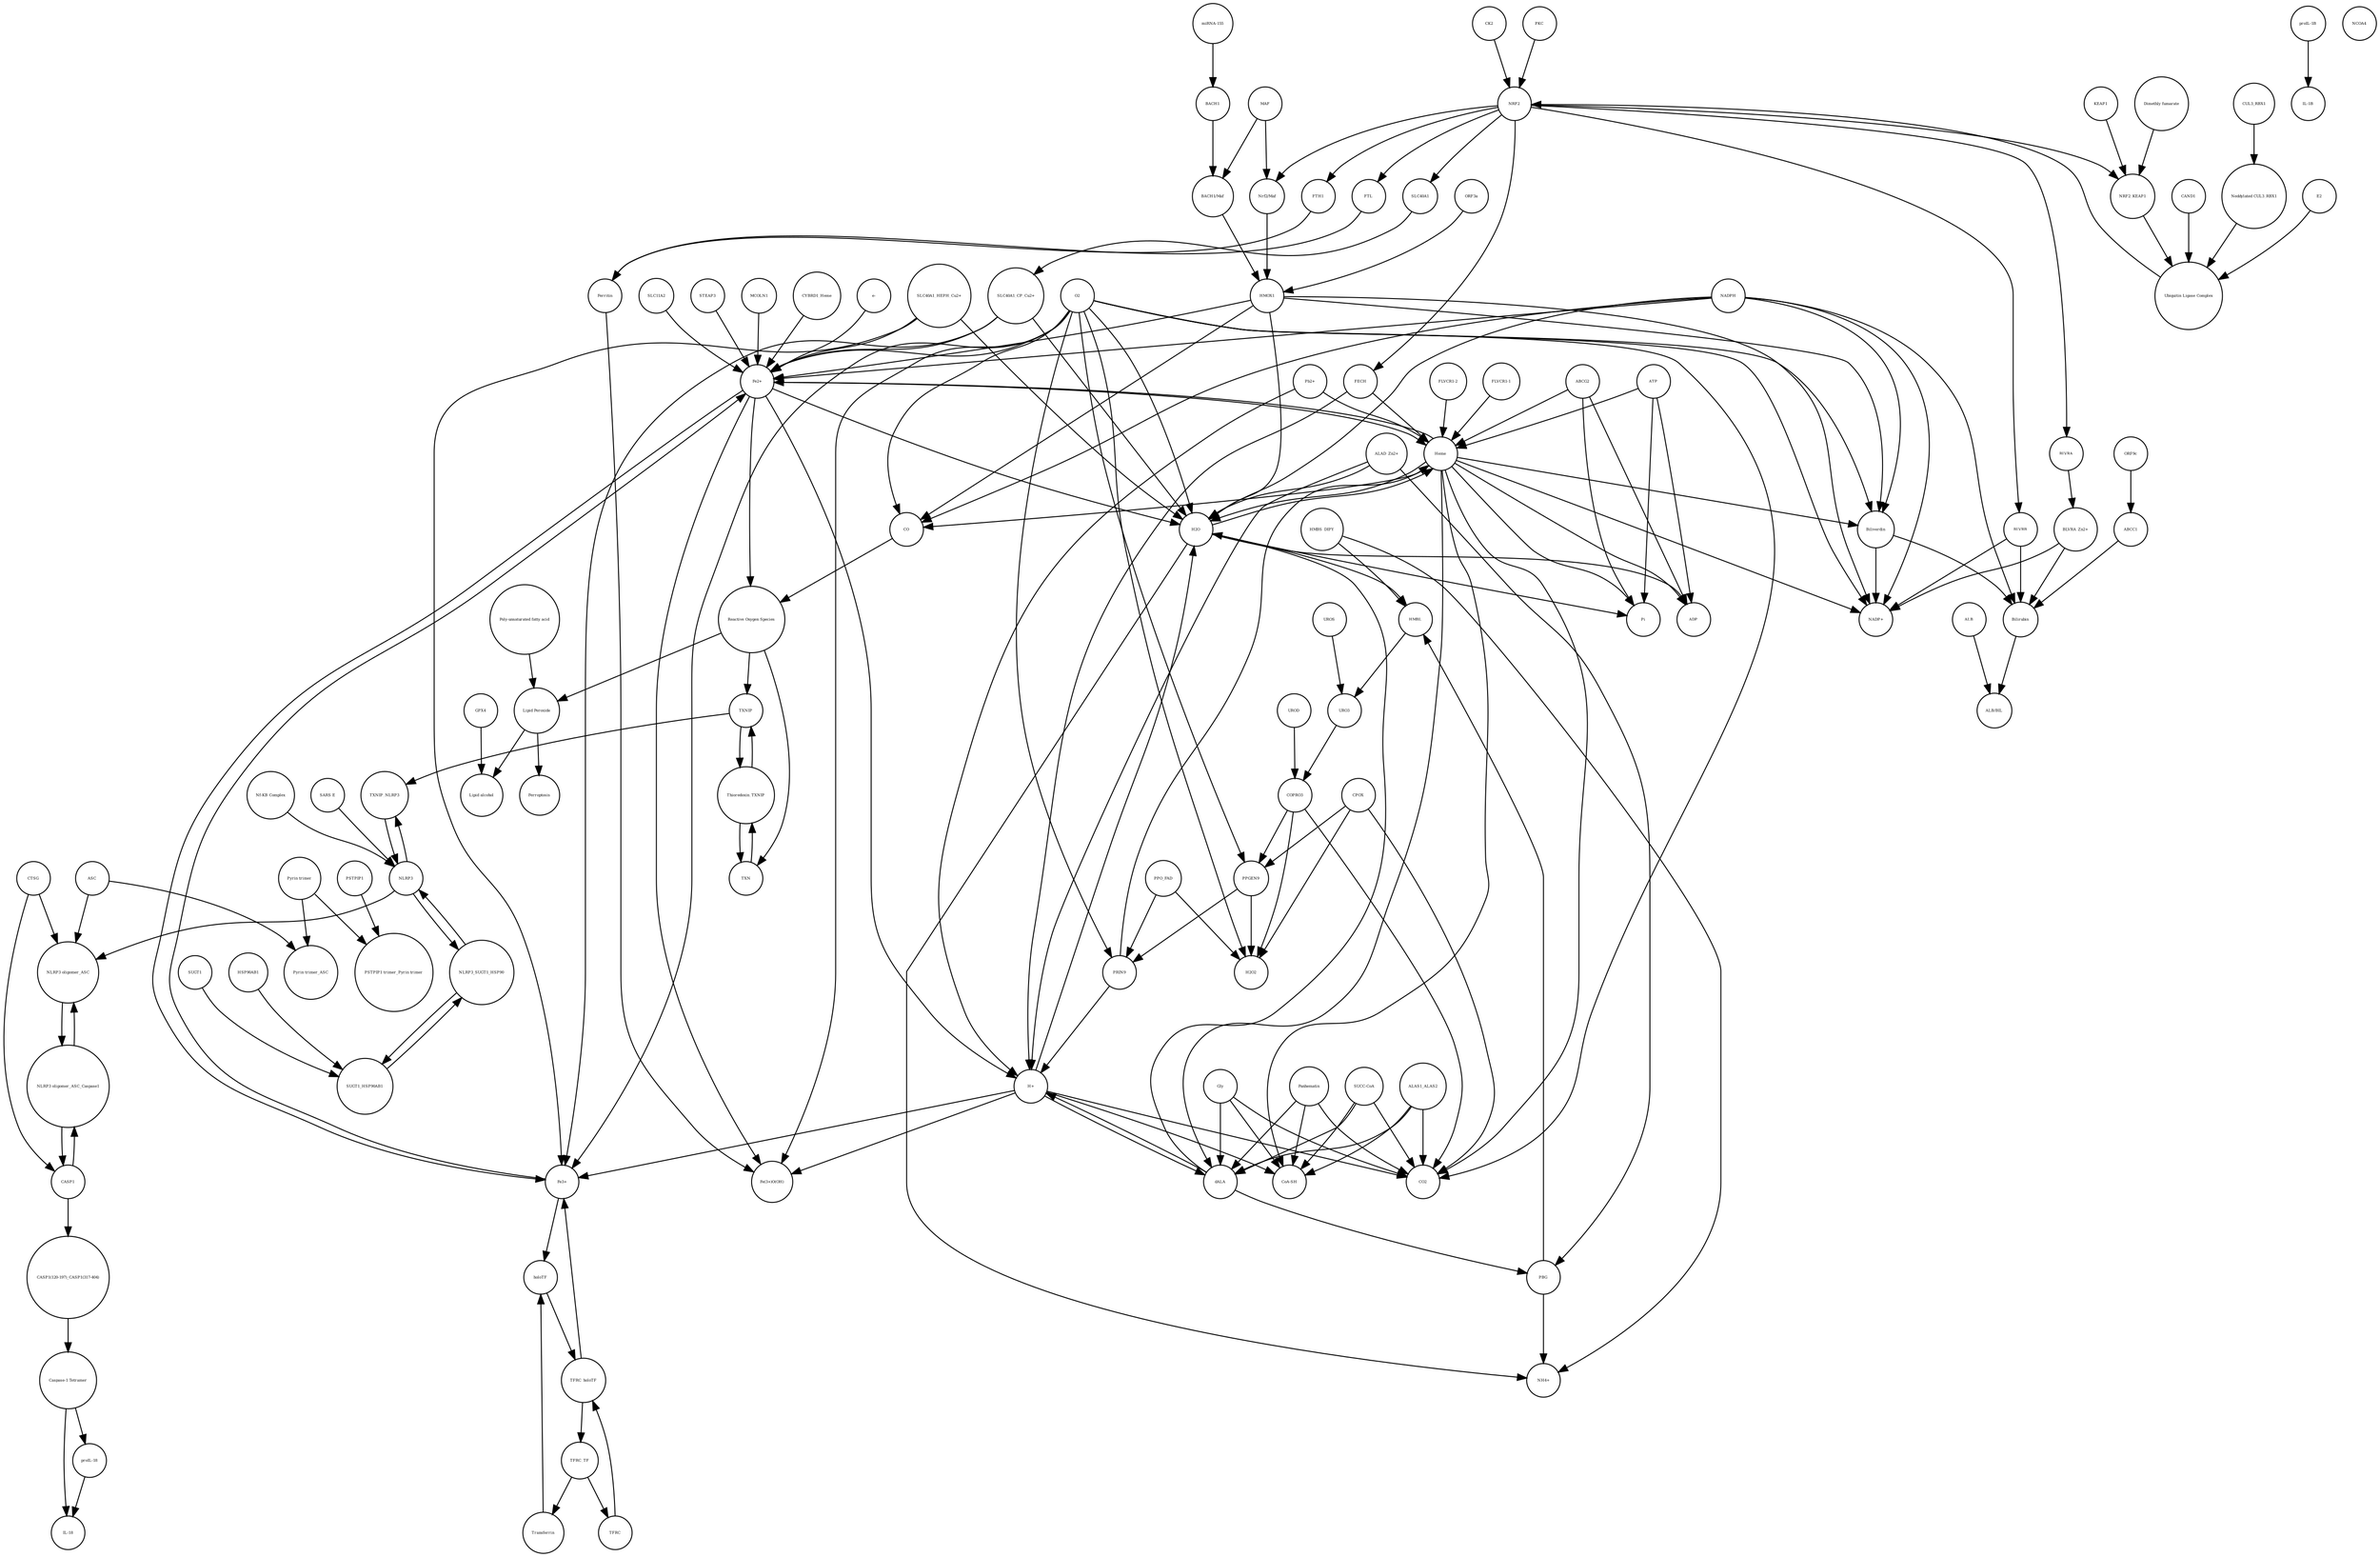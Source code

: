 strict digraph  {
"Lipid Peroxide" [annotation="urn_miriam_obo.chebi_CHEBI%3A61051", bipartite=0, cls="simple chemical", fontsize=4, label="Lipid Peroxide", shape=circle];
Ferroptosis [annotation="urn_miriam_obo.go_GO%3A0097707", bipartite=0, cls=phenotype, fontsize=4, label=Ferroptosis, shape=circle];
ALAS1_ALAS2 [annotation="urn_miriam_uniprot_P13196|urn_miriam_uniprot_P22557", bipartite=0, cls=complex, fontsize=4, label=ALAS1_ALAS2, shape=circle];
"NH4+" [annotation="urn_miriam_obo.chebi_CHEBI%3A28938", bipartite=0, cls="simple chemical", fontsize=4, label="NH4+", shape=circle];
H2O2 [annotation="urn_miriam_obo.chebi_CHEBI%3A16240", bipartite=0, cls="simple chemical", fontsize=4, label=H2O2, shape=circle];
O2 [annotation="urn_miriam_obo.chebi_CHEBI%3A15379", bipartite=0, cls="simple chemical", fontsize=4, label=O2, shape=circle];
CYBRD1_Heme [annotation="urn_miriam_uniprot_Q53TN4|urn_miriam_obo.chebi_CHEBI%3A30413", bipartite=0, cls=complex, fontsize=4, label=CYBRD1_Heme, shape=circle];
"Caspase-1 Tetramer" [annotation=urn_miriam_uniprot_P29466, bipartite=0, cls="complex multimer", fontsize=4, label="Caspase-1 Tetramer", shape=circle];
"Fe2+" [annotation="urn_miriam_obo.chebi_CHEBI%3A29033", bipartite=0, cls="simple chemical", fontsize=4, label="Fe2+", shape=circle];
ADP [annotation="urn_miriam_obo.chebi_CHEBI%3A456216", bipartite=0, cls="simple chemical", fontsize=4, label=ADP, shape=circle];
"Fe(3+)O(OH)" [annotation="urn_miriam_obo.chebi_CHEBI%3A78619", bipartite=0, cls="simple chemical", fontsize=4, label="Fe(3+)O(OH)", shape=circle];
CAND1 [annotation=urn_miriam_uniprot_Q86VP6, bipartite=0, cls=macromolecule, fontsize=4, label=CAND1, shape=circle];
PBG [annotation="urn_miriam_obo.chebi_CHEBI%3A58126", bipartite=0, cls="simple chemical", fontsize=4, label=PBG, shape=circle];
Pi [annotation="urn_miriam_obo.chebi_CHEBI%3A18367", bipartite=0, cls="simple chemical", fontsize=4, label=Pi, shape=circle];
HSP90AB1 [annotation=urn_miriam_uniprot_P08238, bipartite=0, cls=macromolecule, fontsize=4, label=HSP90AB1, shape=circle];
TXNIP [annotation=urn_miriam_uniprot_Q9H3M7, bipartite=0, cls=macromolecule, fontsize=4, label=TXNIP, shape=circle];
CO2 [annotation="urn_miriam_obo.chebi_CHEBI%3A16526", bipartite=0, cls="simple chemical", fontsize=4, label=CO2, shape=circle];
PKC [annotation="urn_miriam_pubmed_12198130|urn_miriam_interpro_IPR012233", bipartite=0, cls=macromolecule, fontsize=4, label=PKC, shape=circle];
HMBS_DIPY [annotation="urn_miriam_obo.chebi_CHEBI%3A36319|urn_miriam_uniprot_P08397", bipartite=0, cls=complex, fontsize=4, label=HMBS_DIPY, shape=circle];
"Pyrin trimer" [annotation=urn_miriam_uniprot_O15553, bipartite=0, cls=complex, fontsize=4, label="Pyrin trimer", shape=circle];
Panhematin [annotation="urn_miriam_obo.chebi_CHEBI%3A50385", bipartite=0, cls="simple chemical", fontsize=4, label=Panhematin, shape=circle];
Heme [annotation="urn_miriam_obo.chebi_CHEBI%3A30413", bipartite=0, cls="simple chemical", fontsize=4, label=Heme, shape=circle];
FTH1 [annotation=urn_miriam_ncbigene_2495, bipartite=0, cls="nucleic acid feature", fontsize=4, label=FTH1, shape=circle];
HMOX1 [annotation="", bipartite=0, cls=macromolecule, fontsize=4, label=HMOX1, shape=circle];
"Nf-KB Complex" [annotation="urn_miriam_uniprot_P19838|urn_miriam_uniprot_Q04206|urn_miriam_uniprot_Q00653", bipartite=0, cls=complex, fontsize=4, label="Nf-KB Complex", shape=circle];
"H+" [annotation="urn_miriam_obo.chebi_CHEBI%3A15378", bipartite=0, cls="simple chemical", fontsize=4, label="H+", shape=circle];
Biliverdin [annotation="urn_miriam_obo.chebi_CHEBI%3A17033", bipartite=0, cls="simple chemical", fontsize=4, label=Biliverdin, shape=circle];
BLVRB [annotation=urn_miriam_uniprot_P30043, bipartite=0, cls=macromolecule, fontsize=4, label=BLVRB, shape=circle];
"IL-1B" [annotation=urn_miriam_uniprot_P01584, bipartite=0, cls=macromolecule, fontsize=4, label="IL-1B", shape=circle];
"SUCC-CoA" [annotation="urn_miriam_obo.chebi_CHEBI%3A57292", bipartite=0, cls="simple chemical", fontsize=4, label="SUCC-CoA", shape=circle];
TFRC_holoTF [annotation="urn_miriam_uniprot_P02787|urn_miriam_obo.chebi_CHEBI%3A29034|urn_miriam_uniprot_P02786", bipartite=0, cls=complex, fontsize=4, label=TFRC_holoTF, shape=circle];
"SLC40A1_CP_Cu2+" [annotation="urn_miriam_uniprot_P00450|urn_miriam_uniprot_Q9NP59|urn_miriam_obo.chebi_CHEBI%3A29036", bipartite=0, cls=complex, fontsize=4, label="SLC40A1_CP_Cu2+", shape=circle];
ASC [annotation=urn_miriam_uniprot_Q9ULZ3, bipartite=0, cls=macromolecule, fontsize=4, label=ASC, shape=circle];
GPX4 [annotation=urn_miriam_uniprot_P36969, bipartite=0, cls=macromolecule, fontsize=4, label=GPX4, shape=circle];
"CASP1(120-197)_CASP1(317-404)" [annotation=urn_miriam_uniprot_P29466, bipartite=0, cls=complex, fontsize=4, label="CASP1(120-197)_CASP1(317-404)", shape=circle];
"SLC40A1_HEPH_Cu2+" [annotation="urn_miriam_uniprot_Q9BQS7|urn_miriam_uniprot_Q9NP59|urn_miriam_obo.chebi_CHEBI%3A28694", bipartite=0, cls=complex, fontsize=4, label="SLC40A1_HEPH_Cu2+", shape=circle];
TXN [annotation=urn_miriam_uniprot_P10599, bipartite=0, cls=macromolecule, fontsize=4, label=TXN, shape=circle];
ABCG2 [annotation=urn_miriam_uniprot_Q9UNQ0, bipartite=0, cls="macromolecule multimer", fontsize=4, label=ABCG2, shape=circle];
NCOA4 [annotation=urn_miriam_uniprot_Q13772, bipartite=0, cls=macromolecule, fontsize=4, label=NCOA4, shape=circle];
"e-" [annotation="urn_miriam_obo.chebi_CHEBI%3A10545", bipartite=0, cls="simple chemical", fontsize=4, label="e-", shape=circle];
"NADP+" [annotation="urn_miriam_obo.chebi_CHEBI%3A18009", bipartite=0, cls="simple chemical", fontsize=4, label="NADP+", shape=circle];
BACH1 [annotation=urn_miriam_uniprot_O14867, bipartite=0, cls=macromolecule, fontsize=4, label=BACH1, shape=circle];
"FLVCR1-1" [annotation=urn_miriam_uniprot_Q9Y5Y0, bipartite=0, cls=macromolecule, fontsize=4, label="FLVCR1-1", shape=circle];
TXNIP_NLRP3 [annotation="urn_miriam_uniprot_Q9H3M7|urn_miriam_uniprot_Q96P20", bipartite=0, cls=complex, fontsize=4, label=TXNIP_NLRP3, shape=circle];
URO3 [annotation="urn_miriam_obo.chebi_CHEBI%3A15437", bipartite=0, cls="simple chemical", fontsize=4, label=URO3, shape=circle];
ABCC1 [annotation="", bipartite=0, cls=macromolecule, fontsize=4, label=ABCC1, shape=circle];
NRF2 [annotation="", bipartite=0, cls=macromolecule, fontsize=4, label=NRF2, shape=circle];
"ALAD_Zn2+" [annotation="urn_miriam_uniprot_P13716|urn_miriam_obo.chebi_CHEBI%3A29105", bipartite=0, cls=complex, fontsize=4, label="ALAD_Zn2+", shape=circle];
"Poly-unsaturated fatty acid" [annotation="urn_miriam_obo.chebi_CHEBI%3A26208", bipartite=0, cls="simple chemical", fontsize=4, label="Poly-unsaturated fatty acid", shape=circle];
"PSTPIP1 trimer_Pyrin trimer" [annotation="urn_miriam_uniprot_O15553|urn_miriam_uniprot_O43586", bipartite=0, cls=complex, fontsize=4, label="PSTPIP1 trimer_Pyrin trimer", shape=circle];
"proIL-1B" [annotation=urn_miriam_uniprot_P01584, bipartite=0, cls=macromolecule, fontsize=4, label="proIL-1B", shape=circle];
FTL [annotation=urn_miriam_ncbigene_2512, bipartite=0, cls="nucleic acid feature", fontsize=4, label=FTL, shape=circle];
SUGT1 [annotation=urn_miriam_uniprot_Q9Y2Z0, bipartite=0, cls=macromolecule, fontsize=4, label=SUGT1, shape=circle];
dALA [annotation="urn_miriam_obo.chebi_CHEBI%3A356416", bipartite=0, cls="simple chemical", fontsize=4, label=dALA, shape=circle];
Ferritin [annotation=urn_miriam_uniprot_P02794, bipartite=0, cls=complex, fontsize=4, label=Ferritin, shape=circle];
"SARS E" [annotation=urn_miriam_uniprot_P59637, bipartite=0, cls=macromolecule, fontsize=4, label="SARS E", shape=circle];
"BLVRA_Zn2+" [annotation="urn_miriam_obo.chebi_CHEBI%3A29805|urn_miriam_uniprot_P53004", bipartite=0, cls=complex, fontsize=4, label="BLVRA_Zn2+", shape=circle];
Thioredoxin_TXNIP [annotation="urn_miriam_uniprot_P10599|urn_miriam_uniprot_Q9H3M7", bipartite=0, cls=complex, fontsize=4, label=Thioredoxin_TXNIP, shape=circle];
PSTPIP1 [annotation=urn_miriam_uniprot_O43586, bipartite=0, cls="macromolecule multimer", fontsize=4, label=PSTPIP1, shape=circle];
"Pb2+" [annotation="urn_miriam_obo.chebi_CHEBI%3A27889", bipartite=0, cls="simple chemical", fontsize=4, label="Pb2+", shape=circle];
PPGEN9 [annotation="urn_miriam_obo.chebi_CHEBI%3A15435", bipartite=0, cls="simple chemical", fontsize=4, label=PPGEN9, shape=circle];
Gly [annotation="urn_miriam_obo.chebi_CHEBI%3A57305", bipartite=0, cls="simple chemical", fontsize=4, label=Gly, shape=circle];
"CoA-SH" [annotation="urn_miriam_obo.chebi_CHEBI%3A15346", bipartite=0, cls="simple chemical", fontsize=4, label="CoA-SH", shape=circle];
"Lipid alcohol" [annotation="urn_miriam_obo.chebi_CHEBI%3A24026", bipartite=0, cls="simple chemical", fontsize=4, label="Lipid alcohol", shape=circle];
holoTF [annotation="urn_miriam_uniprot_P02787|urn_miriam_obo.chebi_CHEBI%3A29034", bipartite=0, cls=complex, fontsize=4, label=holoTF, shape=circle];
"Nrf2/Maf" [annotation="", bipartite=0, cls=complex, fontsize=4, label="Nrf2/Maf", shape=circle];
"Pyrin trimer_ASC" [annotation="urn_miriam_uniprot_O15553|urn_miriam_uniprot_Q9ULZ3", bipartite=0, cls=complex, fontsize=4, label="Pyrin trimer_ASC", shape=circle];
"NLRP3 oligomer_ASC_Caspase1" [annotation="urn_miriam_uniprot_P29466|urn_miriam_uniprot_Q9ULZ3", bipartite=0, cls=complex, fontsize=4, label="NLRP3 oligomer_ASC_Caspase1", shape=circle];
BLVRA [annotation=urn_miriam_ncbigene_644, bipartite=0, cls="nucleic acid feature", fontsize=4, label=BLVRA, shape=circle];
Bilirubin [annotation="urn_miriam_obo.chebi_CHEBI%3A16990", bipartite=0, cls="simple chemical", fontsize=4, label=Bilirubin, shape=circle];
"ALB/BIL" [annotation="urn_miriam_uniprot_P02768|urn_miriam_obo.chebi_CHEBI%3A16990", bipartite=0, cls=complex, fontsize=4, label="ALB/BIL", shape=circle];
"NLRP3 oligomer_ASC" [annotation="urn_miriam_uniprot_Q9ULZ3|urn_miriam_obo.chebi_CHEBI%3A36080", bipartite=0, cls=complex, fontsize=4, label="NLRP3 oligomer_ASC", shape=circle];
NADPH [annotation="urn_miriam_obo.chebi_CHEBI%3A16474", bipartite=0, cls="simple chemical", fontsize=4, label=NADPH, shape=circle];
ALB [annotation=urn_miriam_uniprot_P02768, bipartite=0, cls=macromolecule, fontsize=4, label=ALB, shape=circle];
CO [annotation="urn_miriam_obo.chebi_CHEBI%3A17245", bipartite=0, cls="simple chemical", fontsize=4, label=CO, shape=circle];
FECH [annotation=urn_miriam_uniprot_P22830, bipartite=0, cls=macromolecule, fontsize=4, label=FECH, shape=circle];
"Neddylated CUL3_RBX1" [annotation="urn_miriam_uniprot_Q15843|urn_miriam_uniprot_Q13618|urn_miriam_uniprot_P62877", bipartite=0, cls=complex, fontsize=4, label="Neddylated CUL3_RBX1", shape=circle];
NRF2_KEAP1 [annotation="urn_miriam_uniprot_Q14145|urn_miriam_uniprot_Q16236", bipartite=0, cls=complex, fontsize=4, label=NRF2_KEAP1, shape=circle];
"BACH1/Maf" [annotation="", bipartite=0, cls=complex, fontsize=4, label="BACH1/Maf", shape=circle];
H2O [annotation="urn_miriam_obo.chebi_CHEBI%3A15377", bipartite=0, cls="simple chemical", fontsize=4, label=H2O, shape=circle];
SUGT1_HSP90AB1 [annotation="urn_miriam_uniprot_P08238|urn_miriam_uniprot_Q9Y2Z0", bipartite=0, cls=complex, fontsize=4, label=SUGT1_HSP90AB1, shape=circle];
E2 [annotation=urn_miriam_interpro_IPR000608, bipartite=0, cls=macromolecule, fontsize=4, label=E2, shape=circle];
UROD [annotation=urn_miriam_uniprot_P06132, bipartite=0, cls=macromolecule, fontsize=4, label=UROD, shape=circle];
"Reactive Oxygen Species" [annotation="urn_miriam_obo.chebi_CHEBI%3A26523", bipartite=0, cls="simple chemical", fontsize=4, label="Reactive Oxygen Species", shape=circle];
COPRO3 [annotation="urn_miriam_obo.chebi_CHEBI%3A15439", bipartite=0, cls="simple chemical", fontsize=4, label=COPRO3, shape=circle];
ATP [annotation="urn_miriam_obo.chebi_CHEBI%3A30616", bipartite=0, cls="simple chemical", fontsize=4, label=ATP, shape=circle];
PPO_FAD [annotation="urn_miriam_obo.chebi_CHEBI%3A16238|urn_miriam_uniprot_P50336", bipartite=0, cls=complex, fontsize=4, label=PPO_FAD, shape=circle];
"Ubiquitin Ligase Complex" [annotation="urn_miriam_uniprot_Q14145|urn_miriam_uniprot_Q15843|urn_miriam_uniprot_Q13618|urn_miriam_uniprot_P62877|urn_miriam_uniprot_Q16236|urn_miriam_uniprot_P0CG48|urn_miriam_pubmed_19940261|urn_miriam_interpro_IPR000608", bipartite=0, cls=complex, fontsize=4, label="Ubiquitin Ligase Complex", shape=circle];
SLC11A2 [annotation=urn_miriam_uniprot_P49281, bipartite=0, cls=macromolecule, fontsize=4, label=SLC11A2, shape=circle];
TFRC_TF [annotation="urn_miriam_uniprot_P02787|urn_miriam_uniprot_P02786", bipartite=0, cls=complex, fontsize=4, label=TFRC_TF, shape=circle];
MAF [annotation=urn_miriam_uniprot_O75444, bipartite=0, cls=macromolecule, fontsize=4, label=MAF, shape=circle];
SLC40A1 [annotation=urn_miriam_ncbigene_30061, bipartite=0, cls="nucleic acid feature", fontsize=4, label=SLC40A1, shape=circle];
NLRP3_SUGT1_HSP90 [annotation="urn_miriam_uniprot_P08238|urn_miriam_uniprot_Q96P20|urn_miriam_uniprot_Q9Y2Z0", bipartite=0, cls=complex, fontsize=4, label=NLRP3_SUGT1_HSP90, shape=circle];
STEAP3 [annotation=urn_miriam_uniprot_Q658P3, bipartite=0, cls=macromolecule, fontsize=4, label=STEAP3, shape=circle];
NLRP3 [annotation=urn_miriam_uniprot_Q96P20, bipartite=0, cls=macromolecule, fontsize=4, label=NLRP3, shape=circle];
CK2 [annotation="", bipartite=0, cls=macromolecule, fontsize=4, label=CK2, shape=circle];
"proIL-18" [annotation=urn_miriam_uniprot_Q14116, bipartite=0, cls=macromolecule, fontsize=4, label="proIL-18", shape=circle];
TFRC [annotation=urn_miriam_uniprot_P02786, bipartite=0, cls="macromolecule multimer", fontsize=4, label=TFRC, shape=circle];
"Dimethly fumarate" [annotation="urn_miriam_obo.chebi_CHEBI%3A76004", bipartite=0, cls="simple chemical", fontsize=4, label="Dimethly fumarate", shape=circle];
CTSG [annotation=urn_miriam_uniprot_P08311, bipartite=0, cls=macromolecule, fontsize=4, label=CTSG, shape=circle];
CPOX [annotation=urn_miriam_uniprot_P36551, bipartite=0, cls=macromolecule, fontsize=4, label=CPOX, shape=circle];
ORF3a [annotation="urn_miriam_uniprot_P0DTC3|urn_miriam_taxonomy_2697049", bipartite=0, cls=macromolecule, fontsize=4, label=ORF3a, shape=circle];
"FLVCR1-2" [annotation=urn_miriam_uniprot_Q9Y5Y0, bipartite=0, cls=macromolecule, fontsize=4, label="FLVCR1-2", shape=circle];
PRIN9 [annotation="urn_miriam_obo.chebi_CHEBI%3A15430", bipartite=0, cls="simple chemical", fontsize=4, label=PRIN9, shape=circle];
MCOLN1 [annotation=urn_miriam_uniprot_Q9GZU1, bipartite=0, cls=macromolecule, fontsize=4, label=MCOLN1, shape=circle];
"Fe3+" [annotation="urn_miriam_obo.chebi_CHEBI%3A29034", bipartite=0, cls="simple chemical", fontsize=4, label="Fe3+", shape=circle];
"miRNA-155" [annotation=urn_miriam_ncbigene_406947, bipartite=0, cls="nucleic acid feature", fontsize=4, label="miRNA-155", shape=circle];
CASP1 [annotation=urn_miriam_uniprot_P29466, bipartite=0, cls=macromolecule, fontsize=4, label=CASP1, shape=circle];
HMBL [annotation="urn_miriam_obo.chebi_CHEBI%3A57845", bipartite=0, cls="simple chemical", fontsize=4, label=HMBL, shape=circle];
"IL-18" [annotation=urn_miriam_uniprot_Q14116, bipartite=0, cls=macromolecule, fontsize=4, label="IL-18", shape=circle];
UROS [annotation=urn_miriam_uniprot_P10746, bipartite=0, cls=macromolecule, fontsize=4, label=UROS, shape=circle];
Transferrin [annotation=urn_miriam_uniprot_P02787, bipartite=0, cls=macromolecule, fontsize=4, label=Transferrin, shape=circle];
ORF9c [annotation=urn_miriam_taxonomy_2697049, bipartite=0, cls=macromolecule, fontsize=4, label=ORF9c, shape=circle];
KEAP1 [annotation=urn_miriam_uniprot_Q14145, bipartite=0, cls=macromolecule, fontsize=4, label=KEAP1, shape=circle];
CUL3_RBX1 [annotation="urn_miriam_uniprot_Q13618|urn_miriam_uniprot_P62877", bipartite=0, cls=complex, fontsize=4, label=CUL3_RBX1, shape=circle];
"Lipid Peroxide" -> Ferroptosis  [annotation="", interaction_type="necessary stimulation"];
"Lipid Peroxide" -> "Lipid alcohol"  [annotation="", interaction_type=production];
ALAS1_ALAS2 -> CO2  [annotation=urn_miriam_pubmed_25446301, interaction_type=catalysis];
ALAS1_ALAS2 -> dALA  [annotation=urn_miriam_pubmed_25446301, interaction_type=catalysis];
ALAS1_ALAS2 -> "CoA-SH"  [annotation=urn_miriam_pubmed_25446301, interaction_type=catalysis];
O2 -> H2O2  [annotation="", interaction_type=production];
O2 -> PRIN9  [annotation="", interaction_type=production];
O2 -> PPGEN9  [annotation="", interaction_type=production];
O2 -> CO2  [annotation="", interaction_type=production];
O2 -> "Fe(3+)O(OH)"  [annotation="", interaction_type=production];
O2 -> H2O  [annotation="", interaction_type=production];
O2 -> "Fe3+"  [annotation="", interaction_type=production];
O2 -> Biliverdin  [annotation="", interaction_type=production];
O2 -> "NADP+"  [annotation="", interaction_type=production];
O2 -> CO  [annotation="", interaction_type=production];
O2 -> "Fe2+"  [annotation="", interaction_type=production];
CYBRD1_Heme -> "Fe2+"  [annotation="", interaction_type=catalysis];
"Caspase-1 Tetramer" -> "IL-18"  [annotation="", interaction_type=catalysis];
"Caspase-1 Tetramer" -> "proIL-18"  [annotation="", interaction_type=catalysis];
"Fe2+" -> "Fe(3+)O(OH)"  [annotation="", interaction_type=production];
"Fe2+" -> "Reactive Oxygen Species"  [annotation="urn_miriam_pubmed_26794443|urn_miriam_pubmed_30692038", interaction_type=catalysis];
"Fe2+" -> "Fe3+"  [annotation="", interaction_type=production];
"Fe2+" -> H2O  [annotation="", interaction_type=production];
"Fe2+" -> "H+"  [annotation="", interaction_type=production];
"Fe2+" -> Heme  [annotation="", interaction_type=production];
CAND1 -> "Ubiquitin Ligase Complex"  [annotation="urn_miriam_pubmed_20486766|urn_miriam_pubmed_31692987|urn_miriam_pubmed_16449638|urn_miriam_pubmed_15572695", interaction_type=inhibition];
PBG -> HMBL  [annotation="", interaction_type=production];
PBG -> "NH4+"  [annotation="", interaction_type=production];
HSP90AB1 -> SUGT1_HSP90AB1  [annotation="", interaction_type=production];
TXNIP -> TXNIP_NLRP3  [annotation="", interaction_type=production];
TXNIP -> Thioredoxin_TXNIP  [annotation="", interaction_type=production];
PKC -> NRF2  [annotation="urn_miriam_pubmed_31692987|urn_miriam_pubmed_12198130", interaction_type=catalysis];
HMBS_DIPY -> HMBL  [annotation="", interaction_type=catalysis];
HMBS_DIPY -> "NH4+"  [annotation="", interaction_type=catalysis];
"Pyrin trimer" -> "PSTPIP1 trimer_Pyrin trimer"  [annotation="", interaction_type=production];
"Pyrin trimer" -> "Pyrin trimer_ASC"  [annotation="", interaction_type=production];
Panhematin -> CO2  [annotation=urn_miriam_pubmed_25446301, interaction_type=inhibition];
Panhematin -> dALA  [annotation=urn_miriam_pubmed_25446301, interaction_type=inhibition];
Panhematin -> "CoA-SH"  [annotation=urn_miriam_pubmed_25446301, interaction_type=inhibition];
Heme -> CO2  [annotation=urn_miriam_pubmed_25446301, interaction_type=inhibition];
Heme -> dALA  [annotation=urn_miriam_pubmed_25446301, interaction_type=inhibition];
Heme -> "CoA-SH"  [annotation=urn_miriam_pubmed_25446301, interaction_type=inhibition];
Heme -> ADP  [annotation="", interaction_type=production];
Heme -> Pi  [annotation="", interaction_type=production];
Heme -> H2O  [annotation="", interaction_type=production];
Heme -> Biliverdin  [annotation="", interaction_type=production];
Heme -> "NADP+"  [annotation="", interaction_type=production];
Heme -> CO  [annotation="", interaction_type=production];
Heme -> "Fe2+"  [annotation="", interaction_type=production];
FTH1 -> Ferritin  [annotation="", interaction_type=production];
HMOX1 -> H2O  [annotation="", interaction_type=catalysis];
HMOX1 -> Biliverdin  [annotation="", interaction_type=catalysis];
HMOX1 -> "NADP+"  [annotation="", interaction_type=catalysis];
HMOX1 -> CO  [annotation="", interaction_type=catalysis];
HMOX1 -> "Fe2+"  [annotation="", interaction_type=catalysis];
"Nf-KB Complex" -> NLRP3  [annotation="", interaction_type=catalysis];
"H+" -> "Fe(3+)O(OH)"  [annotation="", interaction_type=production];
"H+" -> "Fe3+"  [annotation="", interaction_type=production];
"H+" -> H2O  [annotation="", interaction_type=production];
"H+" -> CO2  [annotation="", interaction_type=production];
"H+" -> dALA  [annotation="", interaction_type=production];
"H+" -> "CoA-SH"  [annotation="", interaction_type=production];
Biliverdin -> Bilirubin  [annotation="", interaction_type=production];
Biliverdin -> "NADP+"  [annotation="", interaction_type=production];
BLVRB -> Bilirubin  [annotation="", interaction_type=catalysis];
BLVRB -> "NADP+"  [annotation="", interaction_type=catalysis];
"SUCC-CoA" -> CO2  [annotation="", interaction_type=production];
"SUCC-CoA" -> dALA  [annotation="", interaction_type=production];
"SUCC-CoA" -> "CoA-SH"  [annotation="", interaction_type=production];
TFRC_holoTF -> TFRC_TF  [annotation="", interaction_type=production];
TFRC_holoTF -> "Fe3+"  [annotation="", interaction_type=production];
"SLC40A1_CP_Cu2+" -> "Fe2+"  [annotation="", interaction_type=catalysis];
"SLC40A1_CP_Cu2+" -> H2O  [annotation="", interaction_type=catalysis];
"SLC40A1_CP_Cu2+" -> "Fe3+"  [annotation="", interaction_type=catalysis];
ASC -> "NLRP3 oligomer_ASC"  [annotation="", interaction_type=production];
ASC -> "Pyrin trimer_ASC"  [annotation="", interaction_type=production];
GPX4 -> "Lipid alcohol"  [annotation="urn_miriam_pubmed_26794443|urn_miriam_pubmed_30692038", interaction_type=catalysis];
"CASP1(120-197)_CASP1(317-404)" -> "Caspase-1 Tetramer"  [annotation="", interaction_type=production];
"SLC40A1_HEPH_Cu2+" -> H2O  [annotation="", interaction_type=catalysis];
"SLC40A1_HEPH_Cu2+" -> "Fe3+"  [annotation="", interaction_type=catalysis];
"SLC40A1_HEPH_Cu2+" -> "Fe2+"  [annotation="", interaction_type=catalysis];
TXN -> Thioredoxin_TXNIP  [annotation="", interaction_type=production];
ABCG2 -> Pi  [annotation="", interaction_type=catalysis];
ABCG2 -> ADP  [annotation="", interaction_type=catalysis];
ABCG2 -> Heme  [annotation="", interaction_type=catalysis];
"e-" -> "Fe2+"  [annotation="", interaction_type=production];
BACH1 -> "BACH1/Maf"  [annotation="", interaction_type=production];
"FLVCR1-1" -> Heme  [annotation="", interaction_type=catalysis];
TXNIP_NLRP3 -> NLRP3  [annotation="urn_miriam_pubmed_29789363|urn_miriam_pubmed_28741645|urn_miriam_pubmed_26331680|urn_miriam_doi_10.1016%2Fj.immuni.2009.02.005|urn_miriam_doi_10.3389%2Ffimmu.2020.01030|urn_miriam_pubmed_25770182|urn_miriam_pubmed_28356568|urn_miriam_pubmed_25847972", interaction_type="necessary stimulation"];
URO3 -> COPRO3  [annotation="", interaction_type=production];
ABCC1 -> Bilirubin  [annotation="", interaction_type=catalysis];
NRF2 -> SLC40A1  [annotation=urn_miriam_pubmed_30692038, interaction_type=catalysis];
NRF2 -> FECH  [annotation="urn_miriam_pubmed_30692038|urn_miriam_pubmed_23766848", interaction_type=catalysis];
NRF2 -> FTH1  [annotation=urn_miriam_pubmed_30692038, interaction_type=catalysis];
NRF2 -> "Nrf2/Maf"  [annotation="", interaction_type=production];
NRF2 -> FTL  [annotation=urn_miriam_pubmed_30692038, interaction_type=catalysis];
NRF2 -> BLVRA  [annotation=urn_miriam_pubmed_30692038, interaction_type=catalysis];
NRF2 -> BLVRB  [annotation=urn_miriam_pubmed_30692038, interaction_type=catalysis];
NRF2 -> NRF2_KEAP1  [annotation="", interaction_type=production];
"ALAD_Zn2+" -> "H+"  [annotation="", interaction_type=catalysis];
"ALAD_Zn2+" -> H2O  [annotation="", interaction_type=catalysis];
"ALAD_Zn2+" -> PBG  [annotation="", interaction_type=catalysis];
"Poly-unsaturated fatty acid" -> "Lipid Peroxide"  [annotation="", interaction_type=production];
"proIL-1B" -> "IL-1B"  [annotation="", interaction_type=production];
FTL -> Ferritin  [annotation="", interaction_type=production];
SUGT1 -> SUGT1_HSP90AB1  [annotation="", interaction_type=production];
dALA -> "H+"  [annotation="", interaction_type=production];
dALA -> H2O  [annotation="", interaction_type=production];
dALA -> PBG  [annotation="", interaction_type=production];
Ferritin -> "Fe(3+)O(OH)"  [annotation="", interaction_type=catalysis];
"SARS E" -> NLRP3  [annotation="urn_miriam_pubmed_29789363|urn_miriam_pubmed_28741645|urn_miriam_pubmed_26331680|urn_miriam_doi_10.1016%2Fj.immuni.2009.02.005|urn_miriam_doi_10.3389%2Ffimmu.2020.01030|urn_miriam_pubmed_25770182|urn_miriam_pubmed_28356568|urn_miriam_pubmed_25847972", interaction_type="necessary stimulation"];
"BLVRA_Zn2+" -> Bilirubin  [annotation="", interaction_type=catalysis];
"BLVRA_Zn2+" -> "NADP+"  [annotation="", interaction_type=catalysis];
Thioredoxin_TXNIP -> TXN  [annotation="", interaction_type=production];
Thioredoxin_TXNIP -> TXNIP  [annotation="", interaction_type=production];
PSTPIP1 -> "PSTPIP1 trimer_Pyrin trimer"  [annotation="", interaction_type=production];
"Pb2+" -> "H+"  [annotation="", interaction_type=inhibition];
"Pb2+" -> Heme  [annotation="", interaction_type=inhibition];
PPGEN9 -> H2O2  [annotation="", interaction_type=production];
PPGEN9 -> PRIN9  [annotation="", interaction_type=production];
Gly -> CO2  [annotation="", interaction_type=production];
Gly -> dALA  [annotation="", interaction_type=production];
Gly -> "CoA-SH"  [annotation="", interaction_type=production];
holoTF -> TFRC_holoTF  [annotation="", interaction_type=production];
"Nrf2/Maf" -> HMOX1  [annotation="urn_miriam_pubmed_10473555|urn_miriam_pubmed_31827672|urn_miriam_pubmed_30692038|urn_miriam_pubmed_29717933", interaction_type=catalysis];
"NLRP3 oligomer_ASC_Caspase1" -> "NLRP3 oligomer_ASC"  [annotation="", interaction_type=production];
"NLRP3 oligomer_ASC_Caspase1" -> CASP1  [annotation="", interaction_type=production];
BLVRA -> "BLVRA_Zn2+"  [annotation="", interaction_type=production];
Bilirubin -> "ALB/BIL"  [annotation="", interaction_type=production];
"NLRP3 oligomer_ASC" -> "NLRP3 oligomer_ASC_Caspase1"  [annotation="", interaction_type=production];
NADPH -> Bilirubin  [annotation="", interaction_type=production];
NADPH -> "NADP+"  [annotation="", interaction_type=production];
NADPH -> H2O  [annotation="", interaction_type=production];
NADPH -> Biliverdin  [annotation="", interaction_type=production];
NADPH -> CO  [annotation="", interaction_type=production];
NADPH -> "Fe2+"  [annotation="", interaction_type=production];
ALB -> "ALB/BIL"  [annotation="", interaction_type=production];
CO -> "Reactive Oxygen Species"  [annotation="urn_miriam_pubmed_28356568|urn_miriam_pubmed_25770182", interaction_type=inhibition];
FECH -> "H+"  [annotation="", interaction_type=catalysis];
FECH -> Heme  [annotation="", interaction_type=catalysis];
"Neddylated CUL3_RBX1" -> "Ubiquitin Ligase Complex"  [annotation="", interaction_type=production];
NRF2_KEAP1 -> "Ubiquitin Ligase Complex"  [annotation="", interaction_type=production];
"BACH1/Maf" -> HMOX1  [annotation="urn_miriam_pubmed_10473555|urn_miriam_pubmed_31827672|urn_miriam_pubmed_30692038|urn_miriam_pubmed_29717933", interaction_type=inhibition];
H2O -> ADP  [annotation="", interaction_type=production];
H2O -> Heme  [annotation="", interaction_type=production];
H2O -> Pi  [annotation="", interaction_type=production];
H2O -> "NH4+"  [annotation="", interaction_type=production];
H2O -> HMBL  [annotation="", interaction_type=production];
SUGT1_HSP90AB1 -> NLRP3_SUGT1_HSP90  [annotation="", interaction_type=production];
E2 -> "Ubiquitin Ligase Complex"  [annotation="", interaction_type=production];
UROD -> COPRO3  [annotation="", interaction_type=catalysis];
"Reactive Oxygen Species" -> TXN  [annotation="", interaction_type="necessary stimulation"];
"Reactive Oxygen Species" -> TXNIP  [annotation="", interaction_type="necessary stimulation"];
"Reactive Oxygen Species" -> "Lipid Peroxide"  [annotation="urn_miriam_pubmed_26794443|urn_miriam_pubmed_30692038", interaction_type=catalysis];
COPRO3 -> CO2  [annotation="", interaction_type=production];
COPRO3 -> PPGEN9  [annotation="", interaction_type=production];
COPRO3 -> H2O2  [annotation="", interaction_type=production];
ATP -> Pi  [annotation="", interaction_type=production];
ATP -> ADP  [annotation="", interaction_type=production];
ATP -> Heme  [annotation="", interaction_type=production];
PPO_FAD -> H2O2  [annotation="", interaction_type=catalysis];
PPO_FAD -> PRIN9  [annotation="", interaction_type=catalysis];
"Ubiquitin Ligase Complex" -> NRF2  [annotation="", interaction_type=production];
SLC11A2 -> "Fe2+"  [annotation="", interaction_type=catalysis];
TFRC_TF -> Transferrin  [annotation="", interaction_type=production];
TFRC_TF -> TFRC  [annotation="", interaction_type=production];
MAF -> "BACH1/Maf"  [annotation="", interaction_type=production];
MAF -> "Nrf2/Maf"  [annotation="", interaction_type=production];
SLC40A1 -> "SLC40A1_CP_Cu2+"  [annotation="", interaction_type=production];
NLRP3_SUGT1_HSP90 -> NLRP3  [annotation="", interaction_type=production];
NLRP3_SUGT1_HSP90 -> SUGT1_HSP90AB1  [annotation="", interaction_type=production];
STEAP3 -> "Fe2+"  [annotation="", interaction_type=catalysis];
NLRP3 -> "NLRP3 oligomer_ASC"  [annotation="", interaction_type=production];
NLRP3 -> TXNIP_NLRP3  [annotation="", interaction_type=production];
NLRP3 -> NLRP3_SUGT1_HSP90  [annotation="", interaction_type=production];
CK2 -> NRF2  [annotation="urn_miriam_pubmed_31692987|urn_miriam_pubmed_12198130", interaction_type=catalysis];
"proIL-18" -> "IL-18"  [annotation="", interaction_type=production];
TFRC -> TFRC_holoTF  [annotation="", interaction_type=production];
"Dimethly fumarate" -> NRF2_KEAP1  [annotation="urn_miriam_pubmed_15282312|urn_miriam_pubmed_20486766|urn_miriam_pubmed_31692987|urn_miriam_pubmed_15572695|urn_miriam_pubmed_32132672", interaction_type=inhibition];
CTSG -> "NLRP3 oligomer_ASC"  [annotation="", interaction_type=catalysis];
CTSG -> CASP1  [annotation="", interaction_type=catalysis];
CPOX -> CO2  [annotation="", interaction_type=catalysis];
CPOX -> PPGEN9  [annotation="", interaction_type=catalysis];
CPOX -> H2O2  [annotation="", interaction_type=catalysis];
ORF3a -> HMOX1  [annotation="urn_miriam_doi_10.1101%2F2020.03.22.002386|urn_miriam_taxonomy_2697049", interaction_type=modulation];
"FLVCR1-2" -> Heme  [annotation="", interaction_type=catalysis];
PRIN9 -> "H+"  [annotation="", interaction_type=production];
PRIN9 -> Heme  [annotation="", interaction_type=production];
MCOLN1 -> "Fe2+"  [annotation="", interaction_type=catalysis];
"Fe3+" -> holoTF  [annotation="", interaction_type=production];
"Fe3+" -> "Fe2+"  [annotation="", interaction_type=production];
"miRNA-155" -> BACH1  [annotation="urn_miriam_pubmed_28082120|urn_miriam_pubmed_21982894", interaction_type=inhibition];
CASP1 -> "NLRP3 oligomer_ASC_Caspase1"  [annotation="", interaction_type=production];
CASP1 -> "CASP1(120-197)_CASP1(317-404)"  [annotation="", interaction_type=production];
HMBL -> URO3  [annotation="", interaction_type=production];
UROS -> URO3  [annotation="", interaction_type=catalysis];
Transferrin -> holoTF  [annotation="", interaction_type=production];
ORF9c -> ABCC1  [annotation="urn_miriam_doi_10.1101%2F2020.03.22.002386|urn_miriam_taxonomy_2697049", interaction_type=modulation];
KEAP1 -> NRF2_KEAP1  [annotation="", interaction_type=production];
CUL3_RBX1 -> "Neddylated CUL3_RBX1"  [annotation="", interaction_type=production];
}
